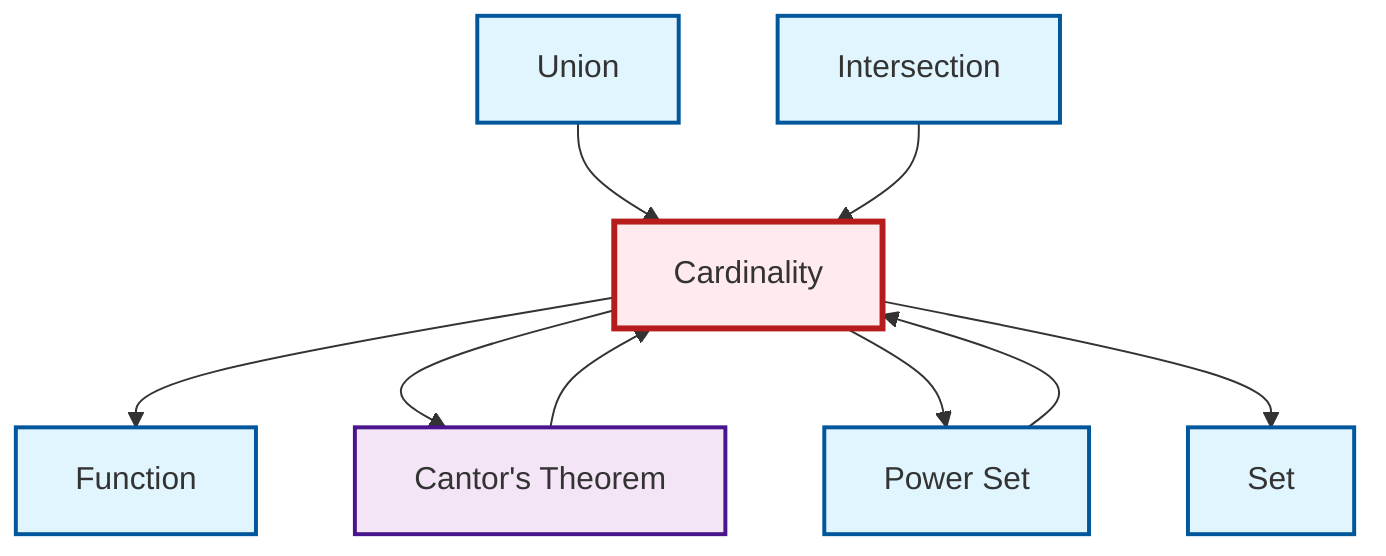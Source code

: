 graph TD
    classDef definition fill:#e1f5fe,stroke:#01579b,stroke-width:2px
    classDef theorem fill:#f3e5f5,stroke:#4a148c,stroke-width:2px
    classDef axiom fill:#fff3e0,stroke:#e65100,stroke-width:2px
    classDef example fill:#e8f5e9,stroke:#1b5e20,stroke-width:2px
    classDef current fill:#ffebee,stroke:#b71c1c,stroke-width:3px
    def-function["Function"]:::definition
    def-union["Union"]:::definition
    def-cardinality["Cardinality"]:::definition
    def-power-set["Power Set"]:::definition
    def-set["Set"]:::definition
    def-intersection["Intersection"]:::definition
    thm-cantor["Cantor's Theorem"]:::theorem
    def-union --> def-cardinality
    def-cardinality --> def-function
    thm-cantor --> def-cardinality
    def-cardinality --> thm-cantor
    def-cardinality --> def-power-set
    def-power-set --> def-cardinality
    def-cardinality --> def-set
    def-intersection --> def-cardinality
    class def-cardinality current